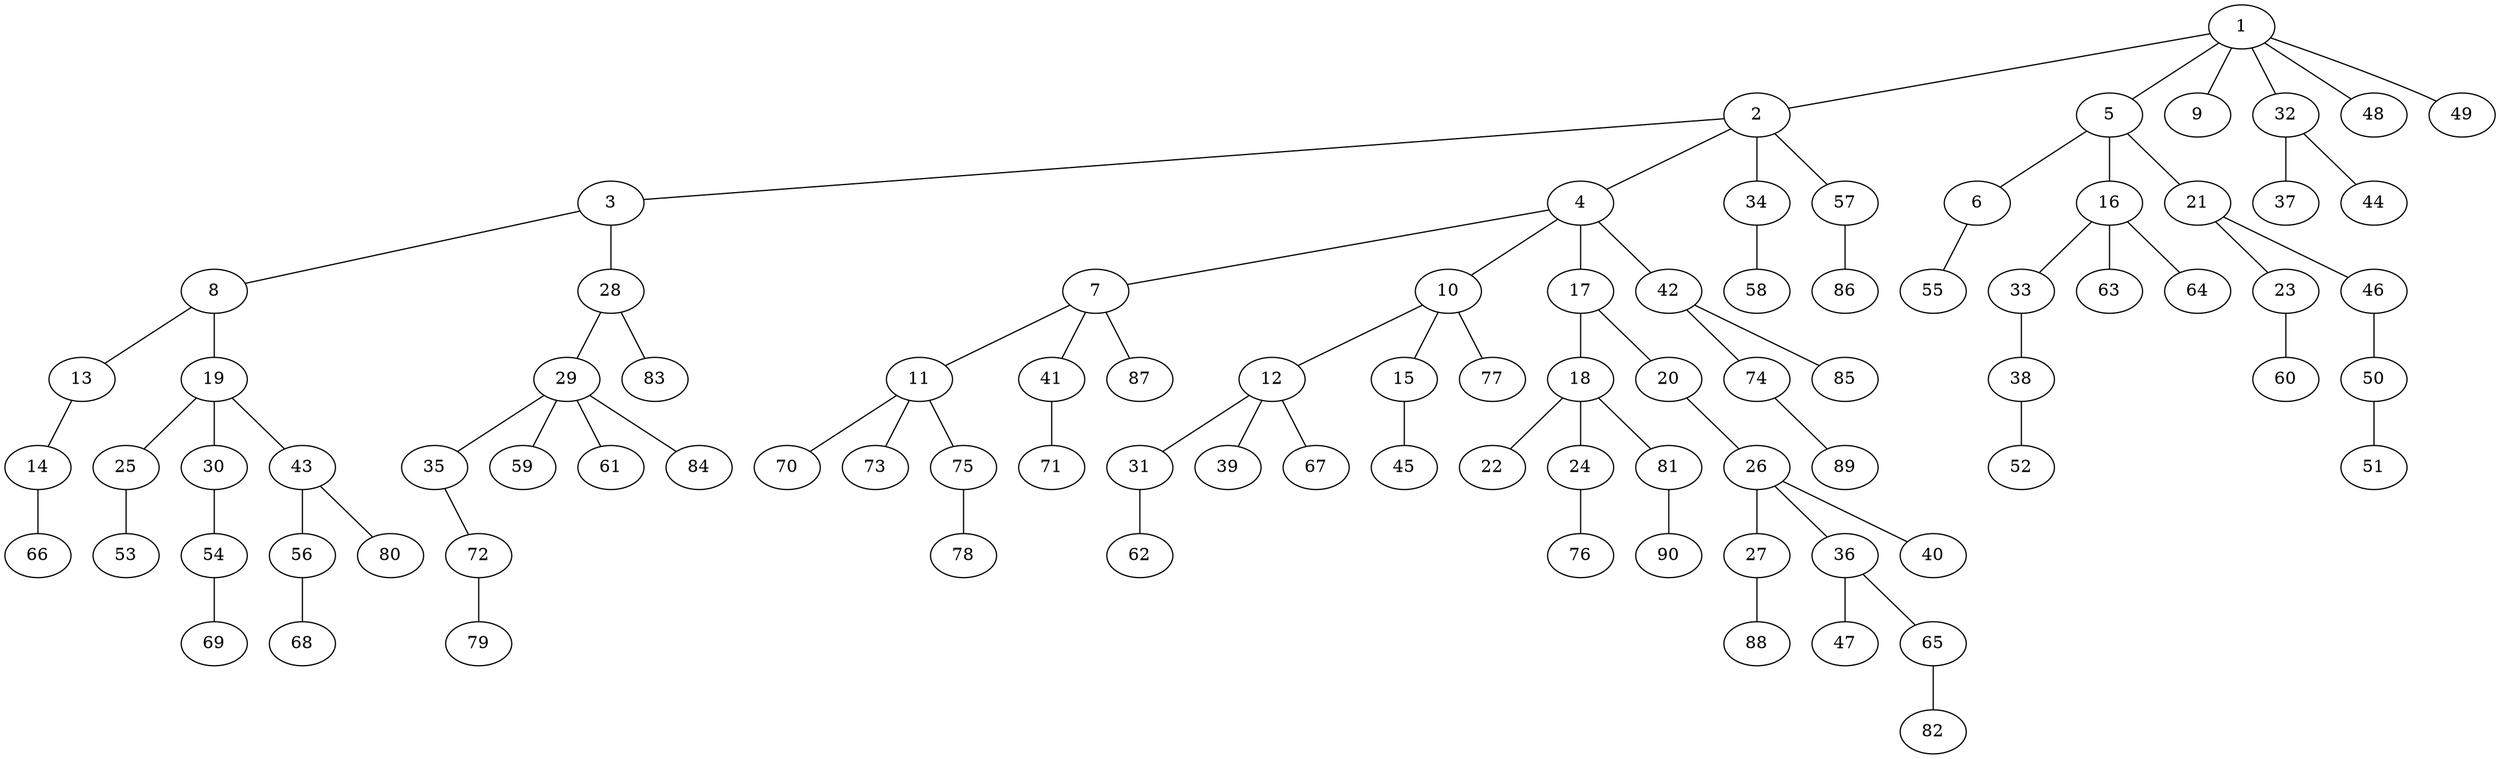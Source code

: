 graph graphname {1--2
1--5
1--9
1--32
1--48
1--49
2--3
2--4
2--34
2--57
3--8
3--28
4--7
4--10
4--17
4--42
5--6
5--16
5--21
6--55
7--11
7--41
7--87
8--13
8--19
10--12
10--15
10--77
11--70
11--73
11--75
12--31
12--39
12--67
13--14
14--66
15--45
16--33
16--63
16--64
17--18
17--20
18--22
18--24
18--81
19--25
19--30
19--43
20--26
21--23
21--46
23--60
24--76
25--53
26--27
26--36
26--40
27--88
28--29
28--83
29--35
29--59
29--61
29--84
30--54
31--62
32--37
32--44
33--38
34--58
35--72
36--47
36--65
38--52
41--71
42--74
42--85
43--56
43--80
46--50
50--51
54--69
56--68
57--86
65--82
72--79
74--89
75--78
81--90
}